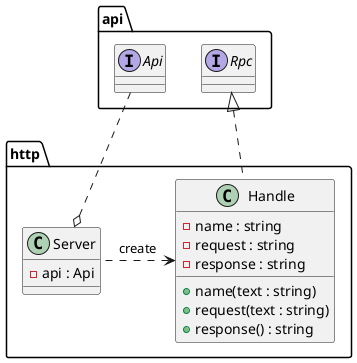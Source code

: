 @startuml
namespace api {
    interface Api
    interface Rpc
}
namespace http {
    class Handle {
        - name : string
        - request : string
        - response : string
        + name(text : string)
        + request(text : string)
        + response() : string
    }
    class Server {
        - api : Api
    }

    api.Rpc <|.. Handle
    Handle <. Server : create
    Server o. api.Api
}
@enduml
